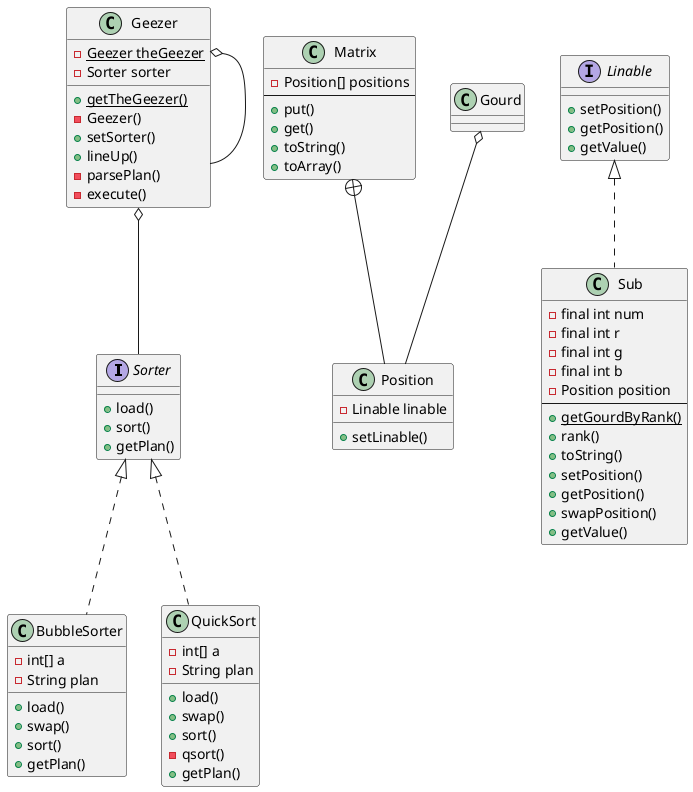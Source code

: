 @startuml
interface Sorter {
    +load()
    +sort()
    +getPlan()
}
class Matrix{
    -Position[] positions
    --
    +put()
    +get()
    +toString()
    +toArray()
}
class Position{
    -Linable linable
    +setLinable()
}
interface Linable{
    +setPosition()
    +getPosition()
    +getValue()
}
class Sub implements Linable{
    -final int num
    -final int r
    -final int g
    -final int b
    -Position position
    --
    +{static} getGourdByRank()
    +rank()
    +toString()
    +setPosition()
    +getPosition()
    +swapPosition()
    +getValue()
}
class Geezer{
    {static} -Geezer theGeezer
    {static} +getTheGeezer()
    -Geezer()
    -Sorter sorter
    +setSorter()
    +lineUp()
    -parsePlan()
    -execute()
}
class BubbleSorter implements Sorter{
    -int[] a
    +load()
    +swap()
    -String plan
    +sort()
    +getPlan()
}
class QuickSort implements Sorter{
    -int[] a
    +load()
    +swap()
    -String plan
    +sort()
    -qsort()
    +getPlan()
}
Matrix +-- Position
Gourd o-- Position
Geezer o-- Sorter
Geezer o-- Geezer
@enduml